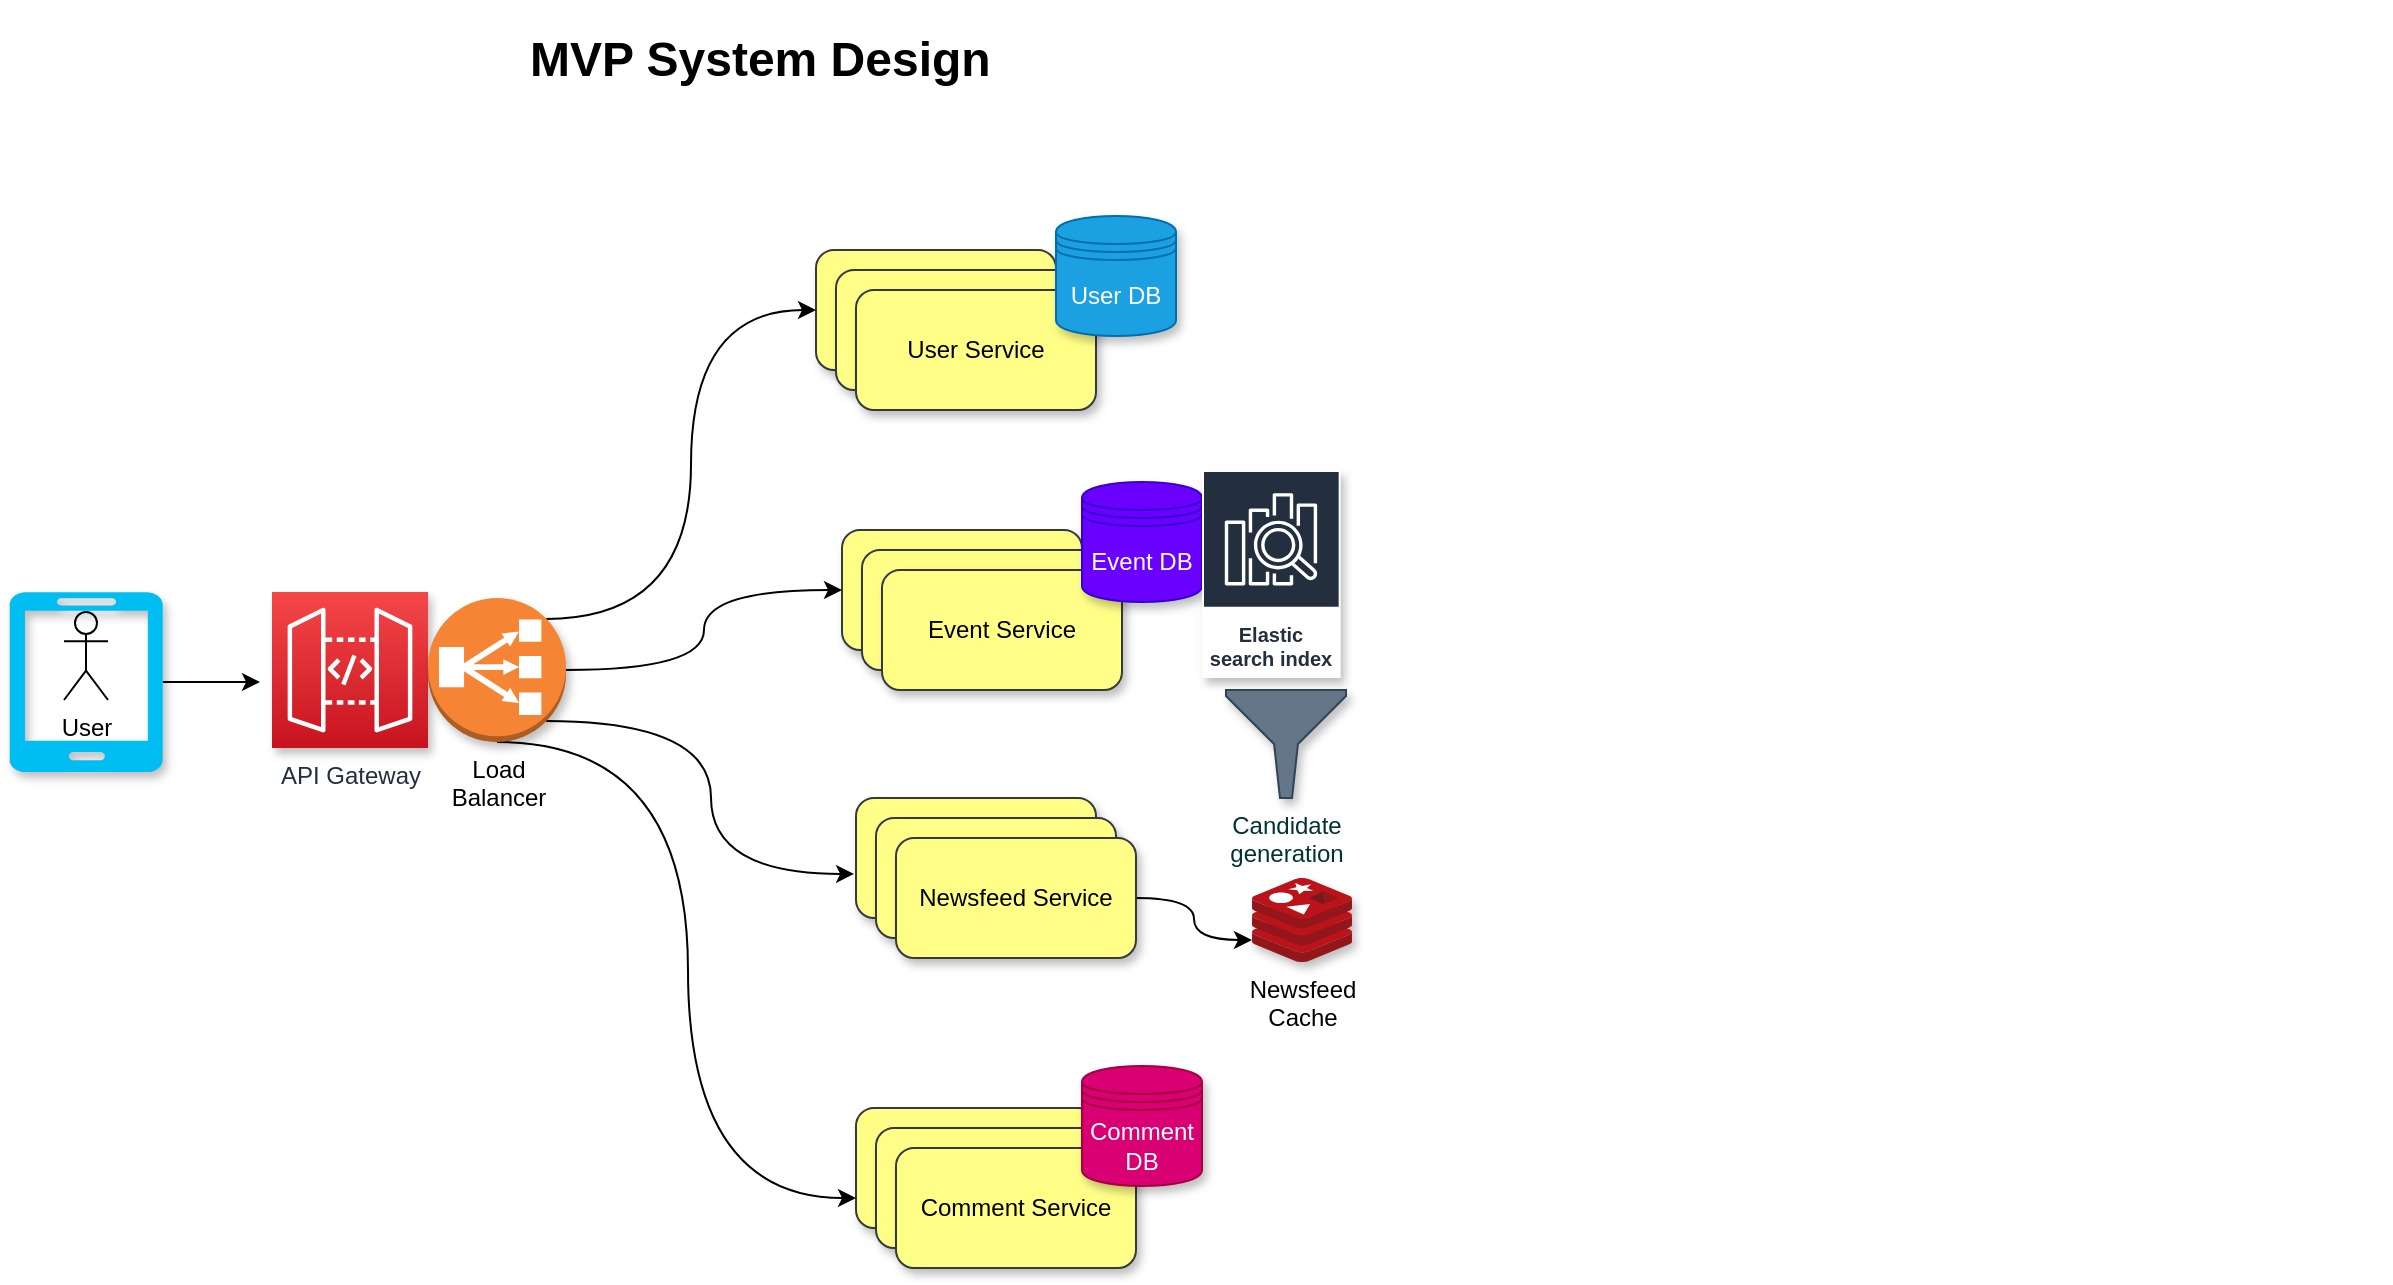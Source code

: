 <mxfile version="14.6.13" type="device"><diagram id="193dt8RhcrBoHEoqDC2a" name="Page-1"><mxGraphModel dx="1346" dy="623" grid="0" gridSize="10" guides="1" tooltips="1" connect="1" arrows="1" fold="1" page="0" pageScale="1" pageWidth="827" pageHeight="1169" math="0" shadow="0"><root><mxCell id="0"/><mxCell id="1" parent="0"/><mxCell id="7zM7FI-JGnSvPAV_Nbw_-1" value="&lt;h1&gt;MVP System Design&lt;/h1&gt;&lt;p&gt;&lt;br&gt;&lt;/p&gt;" style="text;html=1;strokeColor=none;fillColor=none;spacing=5;spacingTop=-20;whiteSpace=wrap;overflow=hidden;rounded=0;" vertex="1" parent="1"><mxGeometry x="150" y="44" width="935" height="120" as="geometry"/></mxCell><mxCell id="7zM7FI-JGnSvPAV_Nbw_-2" value="User" style="shape=umlActor;verticalLabelPosition=bottom;verticalAlign=top;html=1;outlineConnect=0;" vertex="1" parent="1"><mxGeometry x="-78" y="340" width="22" height="44" as="geometry"/></mxCell><mxCell id="7zM7FI-JGnSvPAV_Nbw_-3" value="" style="rounded=1;whiteSpace=wrap;html=1;fillColor=#ffff88;strokeColor=#36393d;glass=0;shadow=1;sketch=0;" vertex="1" parent="1"><mxGeometry x="298" y="159" width="120" height="60" as="geometry"/></mxCell><mxCell id="7zM7FI-JGnSvPAV_Nbw_-4" value="" style="rounded=1;whiteSpace=wrap;html=1;fillColor=#ffff88;strokeColor=#36393d;glass=0;shadow=1;sketch=0;" vertex="1" parent="1"><mxGeometry x="308" y="169" width="120" height="60" as="geometry"/></mxCell><mxCell id="7zM7FI-JGnSvPAV_Nbw_-5" value="User Service" style="rounded=1;whiteSpace=wrap;html=1;fillColor=#ffff88;strokeColor=#36393d;glass=0;shadow=1;sketch=0;" vertex="1" parent="1"><mxGeometry x="318" y="179" width="120" height="60" as="geometry"/></mxCell><mxCell id="7zM7FI-JGnSvPAV_Nbw_-6" value="" style="rounded=1;whiteSpace=wrap;html=1;fillColor=#ffff88;strokeColor=#36393d;glass=0;shadow=1;sketch=0;" vertex="1" parent="1"><mxGeometry x="311" y="299" width="120" height="60" as="geometry"/></mxCell><mxCell id="7zM7FI-JGnSvPAV_Nbw_-7" value="" style="rounded=1;whiteSpace=wrap;html=1;fillColor=#ffff88;strokeColor=#36393d;glass=0;shadow=1;sketch=0;" vertex="1" parent="1"><mxGeometry x="321" y="309" width="120" height="60" as="geometry"/></mxCell><mxCell id="7zM7FI-JGnSvPAV_Nbw_-8" value="Event Service" style="rounded=1;whiteSpace=wrap;html=1;fillColor=#ffff88;strokeColor=#36393d;glass=0;shadow=1;sketch=0;" vertex="1" parent="1"><mxGeometry x="331" y="319" width="120" height="60" as="geometry"/></mxCell><mxCell id="7zM7FI-JGnSvPAV_Nbw_-9" value="" style="rounded=1;whiteSpace=wrap;html=1;fillColor=#ffff88;strokeColor=#36393d;glass=0;shadow=1;sketch=0;" vertex="1" parent="1"><mxGeometry x="318" y="588" width="120" height="60" as="geometry"/></mxCell><mxCell id="7zM7FI-JGnSvPAV_Nbw_-10" value="" style="rounded=1;whiteSpace=wrap;html=1;fillColor=#ffff88;strokeColor=#36393d;glass=0;shadow=1;sketch=0;" vertex="1" parent="1"><mxGeometry x="328" y="598" width="120" height="60" as="geometry"/></mxCell><mxCell id="7zM7FI-JGnSvPAV_Nbw_-11" value="Comment Service" style="rounded=1;whiteSpace=wrap;html=1;fillColor=#ffff88;strokeColor=#36393d;glass=0;shadow=1;sketch=0;" vertex="1" parent="1"><mxGeometry x="338" y="608" width="120" height="60" as="geometry"/></mxCell><mxCell id="7zM7FI-JGnSvPAV_Nbw_-13" value="API Gateway" style="points=[[0,0,0],[0.25,0,0],[0.5,0,0],[0.75,0,0],[1,0,0],[0,1,0],[0.25,1,0],[0.5,1,0],[0.75,1,0],[1,1,0],[0,0.25,0],[0,0.5,0],[0,0.75,0],[1,0.25,0],[1,0.5,0],[1,0.75,0]];outlineConnect=0;fontColor=#232F3E;gradientColor=#F54749;gradientDirection=north;fillColor=#C7131F;strokeColor=#ffffff;dashed=0;verticalLabelPosition=bottom;verticalAlign=top;align=center;html=1;fontSize=12;fontStyle=0;aspect=fixed;shape=mxgraph.aws4.resourceIcon;resIcon=mxgraph.aws4.api_gateway;shadow=1;" vertex="1" parent="1"><mxGeometry x="26" y="330" width="78" height="78" as="geometry"/></mxCell><mxCell id="7zM7FI-JGnSvPAV_Nbw_-18" style="edgeStyle=orthogonalEdgeStyle;orthogonalLoop=1;jettySize=auto;html=1;exitX=0.855;exitY=0.145;exitDx=0;exitDy=0;exitPerimeter=0;entryX=0;entryY=0.5;entryDx=0;entryDy=0;curved=1;" edge="1" parent="1" source="7zM7FI-JGnSvPAV_Nbw_-14" target="7zM7FI-JGnSvPAV_Nbw_-3"><mxGeometry relative="1" as="geometry"/></mxCell><mxCell id="7zM7FI-JGnSvPAV_Nbw_-19" style="edgeStyle=orthogonalEdgeStyle;curved=1;orthogonalLoop=1;jettySize=auto;html=1;entryX=0;entryY=0.5;entryDx=0;entryDy=0;" edge="1" parent="1" source="7zM7FI-JGnSvPAV_Nbw_-14" target="7zM7FI-JGnSvPAV_Nbw_-6"><mxGeometry relative="1" as="geometry"/></mxCell><mxCell id="7zM7FI-JGnSvPAV_Nbw_-31" style="edgeStyle=orthogonalEdgeStyle;curved=1;orthogonalLoop=1;jettySize=auto;html=1;exitX=0.855;exitY=0.855;exitDx=0;exitDy=0;exitPerimeter=0;entryX=-0.008;entryY=0.633;entryDx=0;entryDy=0;entryPerimeter=0;" edge="1" parent="1" source="7zM7FI-JGnSvPAV_Nbw_-14" target="7zM7FI-JGnSvPAV_Nbw_-26"><mxGeometry relative="1" as="geometry"/></mxCell><mxCell id="7zM7FI-JGnSvPAV_Nbw_-32" style="edgeStyle=orthogonalEdgeStyle;curved=1;orthogonalLoop=1;jettySize=auto;html=1;exitX=0.5;exitY=1;exitDx=0;exitDy=0;exitPerimeter=0;entryX=0;entryY=0.75;entryDx=0;entryDy=0;" edge="1" parent="1" source="7zM7FI-JGnSvPAV_Nbw_-14" target="7zM7FI-JGnSvPAV_Nbw_-9"><mxGeometry relative="1" as="geometry"><Array as="points"><mxPoint x="234" y="405"/><mxPoint x="234" y="633"/></Array></mxGeometry></mxCell><mxCell id="7zM7FI-JGnSvPAV_Nbw_-14" value="Load &lt;br&gt;Balancer" style="outlineConnect=0;dashed=0;verticalLabelPosition=bottom;verticalAlign=top;align=center;html=1;shape=mxgraph.aws3.classic_load_balancer;fillColor=#F58534;gradientColor=none;shadow=1;" vertex="1" parent="1"><mxGeometry x="104" y="333" width="69" height="72" as="geometry"/></mxCell><mxCell id="7zM7FI-JGnSvPAV_Nbw_-15" value="User DB" style="shape=datastore;whiteSpace=wrap;html=1;fillColor=#1ba1e2;strokeColor=#006EAF;fontColor=#ffffff;shadow=1;" vertex="1" parent="1"><mxGeometry x="418" y="142" width="60" height="60" as="geometry"/></mxCell><mxCell id="7zM7FI-JGnSvPAV_Nbw_-16" value="Event DB" style="shape=datastore;whiteSpace=wrap;html=1;fillColor=#6a00ff;strokeColor=#3700CC;fontColor=#ffffff;shadow=1;" vertex="1" parent="1"><mxGeometry x="431" y="275" width="60" height="60" as="geometry"/></mxCell><mxCell id="7zM7FI-JGnSvPAV_Nbw_-17" value="Comment DB" style="shape=datastore;whiteSpace=wrap;html=1;fillColor=#d80073;strokeColor=#A50040;fontColor=#ffffff;shadow=1;" vertex="1" parent="1"><mxGeometry x="431" y="567" width="60" height="60" as="geometry"/></mxCell><mxCell id="7zM7FI-JGnSvPAV_Nbw_-24" style="edgeStyle=orthogonalEdgeStyle;curved=1;orthogonalLoop=1;jettySize=auto;html=1;exitX=1;exitY=0.5;exitDx=0;exitDy=0;exitPerimeter=0;" edge="1" parent="1" source="7zM7FI-JGnSvPAV_Nbw_-22"><mxGeometry relative="1" as="geometry"><mxPoint x="20" y="375" as="targetPoint"/></mxGeometry></mxCell><mxCell id="7zM7FI-JGnSvPAV_Nbw_-22" value="" style="verticalLabelPosition=bottom;html=1;verticalAlign=top;align=center;strokeColor=none;fillColor=#00BEF2;shape=mxgraph.azure.mobile;pointerEvents=1;shadow=1;" vertex="1" parent="1"><mxGeometry x="-105.36" y="330" width="76.71" height="90" as="geometry"/></mxCell><mxCell id="7zM7FI-JGnSvPAV_Nbw_-23" value="Elastic search index" style="outlineConnect=0;fontColor=#232F3E;gradientColor=none;strokeColor=#ffffff;fillColor=#232F3E;dashed=0;verticalLabelPosition=middle;verticalAlign=bottom;align=center;html=1;whiteSpace=wrap;fontSize=10;fontStyle=1;spacing=3;shape=mxgraph.aws4.productIcon;prIcon=mxgraph.aws4.elasticsearch_service;shadow=1;" vertex="1" parent="1"><mxGeometry x="491" y="269" width="69.33" height="104" as="geometry"/></mxCell><mxCell id="7zM7FI-JGnSvPAV_Nbw_-26" value="" style="rounded=1;whiteSpace=wrap;html=1;fillColor=#ffff88;strokeColor=#36393d;glass=0;shadow=1;sketch=0;" vertex="1" parent="1"><mxGeometry x="318" y="433" width="120" height="60" as="geometry"/></mxCell><mxCell id="7zM7FI-JGnSvPAV_Nbw_-28" value="" style="rounded=1;whiteSpace=wrap;html=1;fillColor=#ffff88;strokeColor=#36393d;glass=0;shadow=1;sketch=0;" vertex="1" parent="1"><mxGeometry x="328" y="443" width="120" height="60" as="geometry"/></mxCell><mxCell id="7zM7FI-JGnSvPAV_Nbw_-35" style="edgeStyle=orthogonalEdgeStyle;curved=1;orthogonalLoop=1;jettySize=auto;html=1;entryX=0;entryY=0.738;entryDx=0;entryDy=0;entryPerimeter=0;fontColor=#000000;" edge="1" parent="1" source="7zM7FI-JGnSvPAV_Nbw_-29" target="7zM7FI-JGnSvPAV_Nbw_-34"><mxGeometry relative="1" as="geometry"/></mxCell><mxCell id="7zM7FI-JGnSvPAV_Nbw_-29" value="Newsfeed Service" style="rounded=1;whiteSpace=wrap;html=1;fillColor=#ffff88;strokeColor=#36393d;glass=0;shadow=1;sketch=0;" vertex="1" parent="1"><mxGeometry x="338" y="453" width="120" height="60" as="geometry"/></mxCell><mxCell id="7zM7FI-JGnSvPAV_Nbw_-33" value="&lt;font color=&quot;#003333&quot;&gt;Candidate &lt;br&gt;generation&lt;/font&gt;" style="aspect=fixed;pointerEvents=1;shadow=1;dashed=0;html=1;strokeColor=#314354;labelPosition=center;verticalLabelPosition=bottom;verticalAlign=top;align=center;fillColor=#647687;shape=mxgraph.mscae.enterprise.filter;rotation=0;fontColor=#ffffff;" vertex="1" parent="1"><mxGeometry x="503" y="379" width="60" height="54" as="geometry"/></mxCell><mxCell id="7zM7FI-JGnSvPAV_Nbw_-34" value="Newsfeed&lt;br&gt;Cache" style="aspect=fixed;html=1;points=[];align=center;image;fontSize=12;image=img/lib/mscae/Cache_Redis_Product.svg;shadow=1;glass=0;sketch=0;fontColor=#000000;" vertex="1" parent="1"><mxGeometry x="516" y="473" width="50" height="42" as="geometry"/></mxCell></root></mxGraphModel></diagram></mxfile>